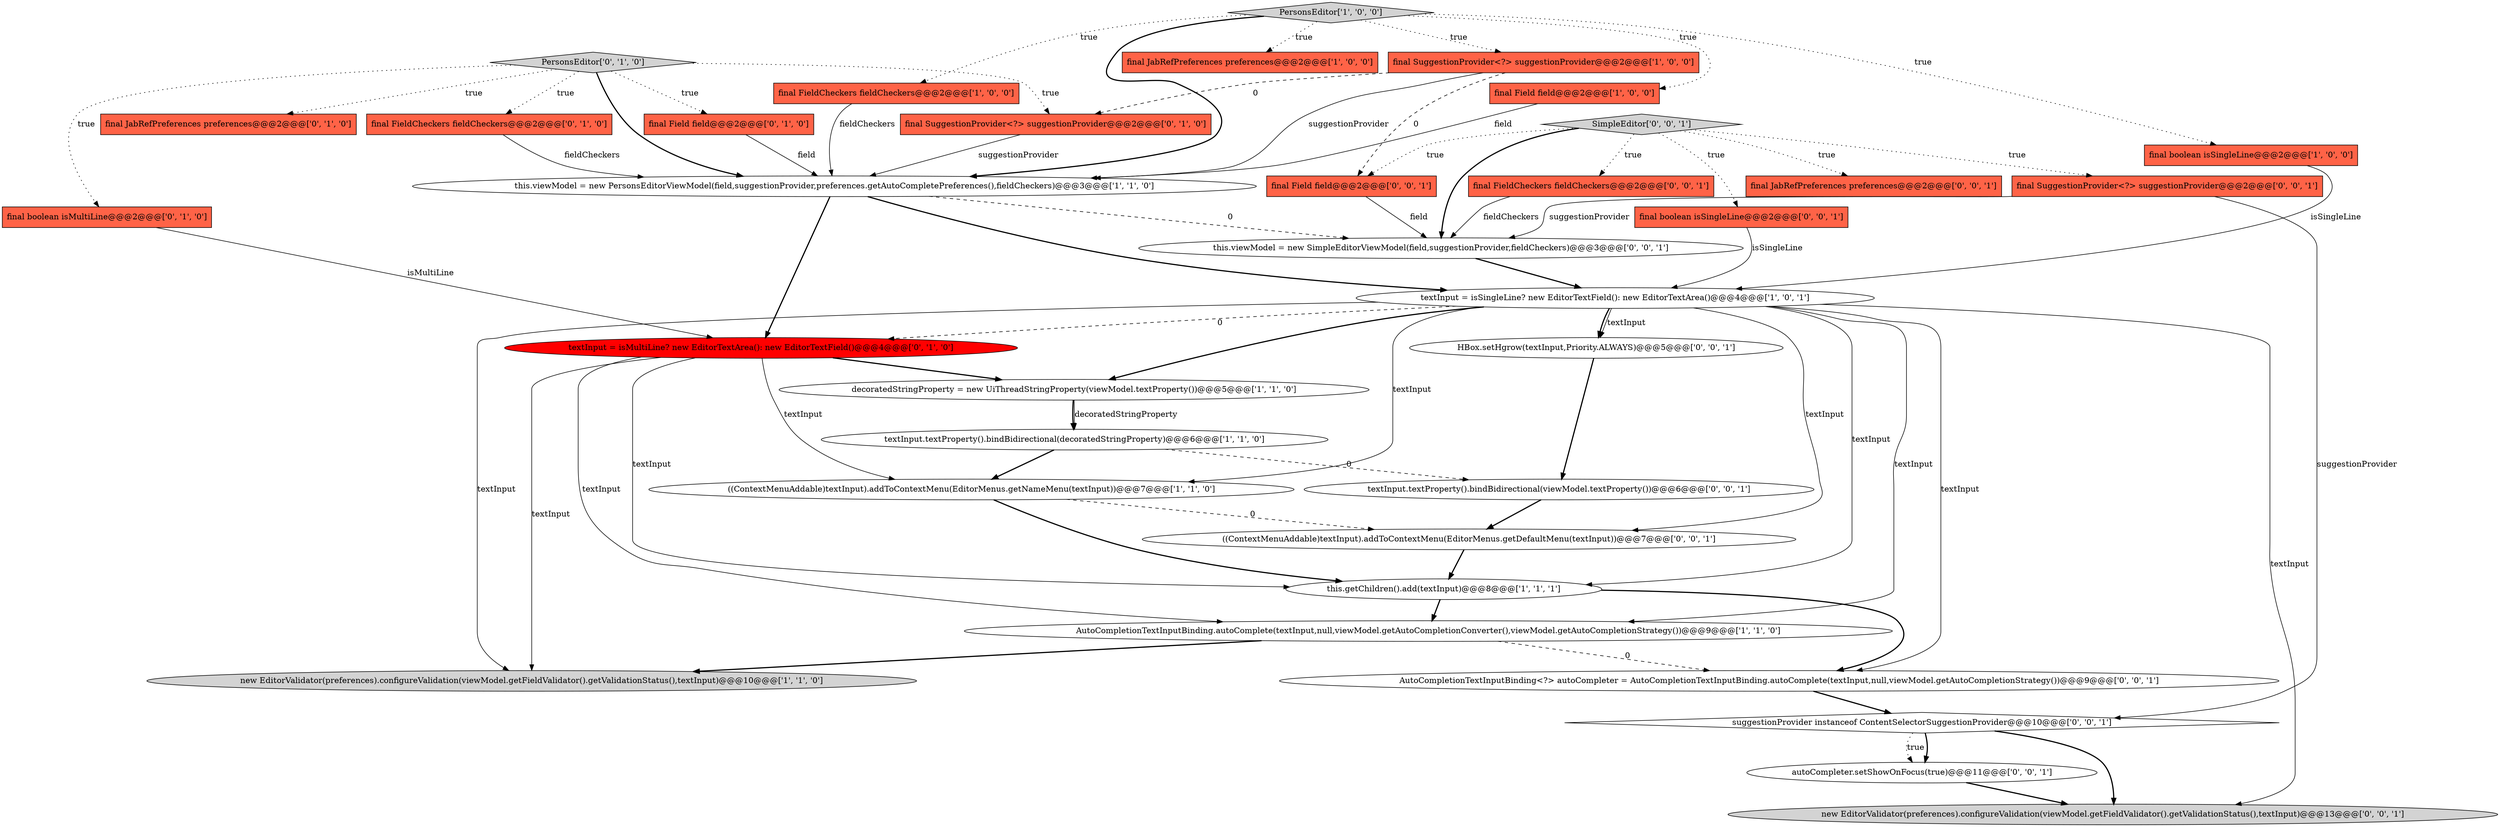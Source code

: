 digraph {
31 [style = filled, label = "final SuggestionProvider<?> suggestionProvider@@@2@@@['0', '0', '1']", fillcolor = tomato, shape = box image = "AAA0AAABBB3BBB"];
30 [style = filled, label = "final JabRefPreferences preferences@@@2@@@['0', '0', '1']", fillcolor = tomato, shape = box image = "AAA0AAABBB3BBB"];
26 [style = filled, label = "autoCompleter.setShowOnFocus(true)@@@11@@@['0', '0', '1']", fillcolor = white, shape = ellipse image = "AAA0AAABBB3BBB"];
0 [style = filled, label = "textInput = isSingleLine? new EditorTextField(): new EditorTextArea()@@@4@@@['1', '0', '1']", fillcolor = white, shape = ellipse image = "AAA0AAABBB1BBB"];
15 [style = filled, label = "final boolean isMultiLine@@@2@@@['0', '1', '0']", fillcolor = tomato, shape = box image = "AAA0AAABBB2BBB"];
7 [style = filled, label = "final FieldCheckers fieldCheckers@@@2@@@['1', '0', '0']", fillcolor = tomato, shape = box image = "AAA0AAABBB1BBB"];
23 [style = filled, label = "new EditorValidator(preferences).configureValidation(viewModel.getFieldValidator().getValidationStatus(),textInput)@@@13@@@['0', '0', '1']", fillcolor = lightgray, shape = ellipse image = "AAA0AAABBB3BBB"];
11 [style = filled, label = "this.viewModel = new PersonsEditorViewModel(field,suggestionProvider,preferences.getAutoCompletePreferences(),fieldCheckers)@@@3@@@['1', '1', '0']", fillcolor = white, shape = ellipse image = "AAA0AAABBB1BBB"];
18 [style = filled, label = "textInput = isMultiLine? new EditorTextArea(): new EditorTextField()@@@4@@@['0', '1', '0']", fillcolor = red, shape = ellipse image = "AAA1AAABBB2BBB"];
28 [style = filled, label = "final FieldCheckers fieldCheckers@@@2@@@['0', '0', '1']", fillcolor = tomato, shape = box image = "AAA0AAABBB3BBB"];
21 [style = filled, label = "this.viewModel = new SimpleEditorViewModel(field,suggestionProvider,fieldCheckers)@@@3@@@['0', '0', '1']", fillcolor = white, shape = ellipse image = "AAA0AAABBB3BBB"];
24 [style = filled, label = "textInput.textProperty().bindBidirectional(viewModel.textProperty())@@@6@@@['0', '0', '1']", fillcolor = white, shape = ellipse image = "AAA0AAABBB3BBB"];
29 [style = filled, label = "AutoCompletionTextInputBinding<?> autoCompleter = AutoCompletionTextInputBinding.autoComplete(textInput,null,viewModel.getAutoCompletionStrategy())@@@9@@@['0', '0', '1']", fillcolor = white, shape = ellipse image = "AAA0AAABBB3BBB"];
3 [style = filled, label = "final JabRefPreferences preferences@@@2@@@['1', '0', '0']", fillcolor = tomato, shape = box image = "AAA0AAABBB1BBB"];
32 [style = filled, label = "final boolean isSingleLine@@@2@@@['0', '0', '1']", fillcolor = tomato, shape = box image = "AAA0AAABBB3BBB"];
10 [style = filled, label = "final SuggestionProvider<?> suggestionProvider@@@2@@@['1', '0', '0']", fillcolor = tomato, shape = box image = "AAA1AAABBB1BBB"];
27 [style = filled, label = "SimpleEditor['0', '0', '1']", fillcolor = lightgray, shape = diamond image = "AAA0AAABBB3BBB"];
14 [style = filled, label = "final Field field@@@2@@@['0', '1', '0']", fillcolor = tomato, shape = box image = "AAA0AAABBB2BBB"];
12 [style = filled, label = "((ContextMenuAddable)textInput).addToContextMenu(EditorMenus.getNameMenu(textInput))@@@7@@@['1', '1', '0']", fillcolor = white, shape = ellipse image = "AAA0AAABBB1BBB"];
22 [style = filled, label = "((ContextMenuAddable)textInput).addToContextMenu(EditorMenus.getDefaultMenu(textInput))@@@7@@@['0', '0', '1']", fillcolor = white, shape = ellipse image = "AAA0AAABBB3BBB"];
8 [style = filled, label = "this.getChildren().add(textInput)@@@8@@@['1', '1', '1']", fillcolor = white, shape = ellipse image = "AAA0AAABBB1BBB"];
2 [style = filled, label = "final Field field@@@2@@@['1', '0', '0']", fillcolor = tomato, shape = box image = "AAA0AAABBB1BBB"];
9 [style = filled, label = "PersonsEditor['1', '0', '0']", fillcolor = lightgray, shape = diamond image = "AAA0AAABBB1BBB"];
5 [style = filled, label = "textInput.textProperty().bindBidirectional(decoratedStringProperty)@@@6@@@['1', '1', '0']", fillcolor = white, shape = ellipse image = "AAA0AAABBB1BBB"];
19 [style = filled, label = "final SuggestionProvider<?> suggestionProvider@@@2@@@['0', '1', '0']", fillcolor = tomato, shape = box image = "AAA1AAABBB2BBB"];
33 [style = filled, label = "final Field field@@@2@@@['0', '0', '1']", fillcolor = tomato, shape = box image = "AAA0AAABBB3BBB"];
4 [style = filled, label = "final boolean isSingleLine@@@2@@@['1', '0', '0']", fillcolor = tomato, shape = box image = "AAA0AAABBB1BBB"];
16 [style = filled, label = "final JabRefPreferences preferences@@@2@@@['0', '1', '0']", fillcolor = tomato, shape = box image = "AAA0AAABBB2BBB"];
17 [style = filled, label = "final FieldCheckers fieldCheckers@@@2@@@['0', '1', '0']", fillcolor = tomato, shape = box image = "AAA0AAABBB2BBB"];
20 [style = filled, label = "PersonsEditor['0', '1', '0']", fillcolor = lightgray, shape = diamond image = "AAA0AAABBB2BBB"];
25 [style = filled, label = "suggestionProvider instanceof ContentSelectorSuggestionProvider@@@10@@@['0', '0', '1']", fillcolor = white, shape = diamond image = "AAA0AAABBB3BBB"];
13 [style = filled, label = "new EditorValidator(preferences).configureValidation(viewModel.getFieldValidator().getValidationStatus(),textInput)@@@10@@@['1', '1', '0']", fillcolor = lightgray, shape = ellipse image = "AAA0AAABBB1BBB"];
34 [style = filled, label = "HBox.setHgrow(textInput,Priority.ALWAYS)@@@5@@@['0', '0', '1']", fillcolor = white, shape = ellipse image = "AAA0AAABBB3BBB"];
1 [style = filled, label = "AutoCompletionTextInputBinding.autoComplete(textInput,null,viewModel.getAutoCompletionConverter(),viewModel.getAutoCompletionStrategy())@@@9@@@['1', '1', '0']", fillcolor = white, shape = ellipse image = "AAA0AAABBB1BBB"];
6 [style = filled, label = "decoratedStringProperty = new UiThreadStringProperty(viewModel.textProperty())@@@5@@@['1', '1', '0']", fillcolor = white, shape = ellipse image = "AAA0AAABBB1BBB"];
18->1 [style = solid, label="textInput"];
27->32 [style = dotted, label="true"];
7->11 [style = solid, label="fieldCheckers"];
18->8 [style = solid, label="textInput"];
9->11 [style = bold, label=""];
21->0 [style = bold, label=""];
19->11 [style = solid, label="suggestionProvider"];
2->11 [style = solid, label="field"];
0->6 [style = bold, label=""];
25->23 [style = bold, label=""];
0->23 [style = solid, label="textInput"];
20->17 [style = dotted, label="true"];
6->5 [style = solid, label="decoratedStringProperty"];
0->22 [style = solid, label="textInput"];
27->33 [style = dotted, label="true"];
10->19 [style = dashed, label="0"];
5->24 [style = dashed, label="0"];
20->14 [style = dotted, label="true"];
0->13 [style = solid, label="textInput"];
18->12 [style = solid, label="textInput"];
1->29 [style = dashed, label="0"];
29->25 [style = bold, label=""];
10->33 [style = dashed, label="0"];
14->11 [style = solid, label="field"];
0->1 [style = solid, label="textInput"];
24->22 [style = bold, label=""];
1->13 [style = bold, label=""];
11->18 [style = bold, label=""];
4->0 [style = solid, label="isSingleLine"];
32->0 [style = solid, label="isSingleLine"];
17->11 [style = solid, label="fieldCheckers"];
22->8 [style = bold, label=""];
15->18 [style = solid, label="isMultiLine"];
8->1 [style = bold, label=""];
0->34 [style = bold, label=""];
6->5 [style = bold, label=""];
27->28 [style = dotted, label="true"];
27->30 [style = dotted, label="true"];
11->0 [style = bold, label=""];
0->34 [style = solid, label="textInput"];
0->12 [style = solid, label="textInput"];
34->24 [style = bold, label=""];
31->25 [style = solid, label="suggestionProvider"];
5->12 [style = bold, label=""];
18->13 [style = solid, label="textInput"];
18->6 [style = bold, label=""];
12->8 [style = bold, label=""];
27->31 [style = dotted, label="true"];
9->2 [style = dotted, label="true"];
26->23 [style = bold, label=""];
25->26 [style = bold, label=""];
12->22 [style = dashed, label="0"];
33->21 [style = solid, label="field"];
10->11 [style = solid, label="suggestionProvider"];
31->21 [style = solid, label="suggestionProvider"];
9->4 [style = dotted, label="true"];
0->18 [style = dashed, label="0"];
20->19 [style = dotted, label="true"];
0->8 [style = solid, label="textInput"];
9->7 [style = dotted, label="true"];
28->21 [style = solid, label="fieldCheckers"];
9->10 [style = dotted, label="true"];
27->21 [style = bold, label=""];
0->29 [style = solid, label="textInput"];
8->29 [style = bold, label=""];
9->3 [style = dotted, label="true"];
25->26 [style = dotted, label="true"];
20->15 [style = dotted, label="true"];
20->16 [style = dotted, label="true"];
20->11 [style = bold, label=""];
11->21 [style = dashed, label="0"];
}
